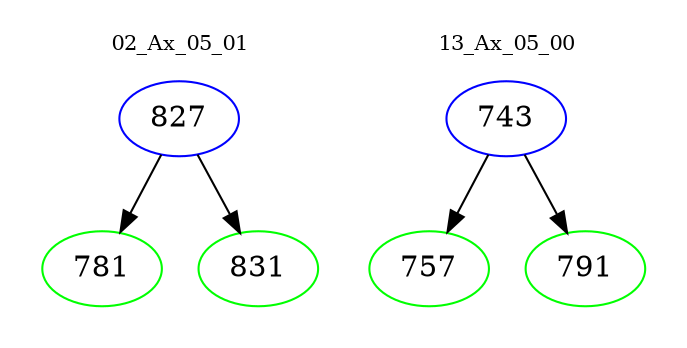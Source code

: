 digraph{
subgraph cluster_0 {
color = white
label = "02_Ax_05_01";
fontsize=10;
T0_827 [label="827", color="blue"]
T0_827 -> T0_781 [color="black"]
T0_781 [label="781", color="green"]
T0_827 -> T0_831 [color="black"]
T0_831 [label="831", color="green"]
}
subgraph cluster_1 {
color = white
label = "13_Ax_05_00";
fontsize=10;
T1_743 [label="743", color="blue"]
T1_743 -> T1_757 [color="black"]
T1_757 [label="757", color="green"]
T1_743 -> T1_791 [color="black"]
T1_791 [label="791", color="green"]
}
}
